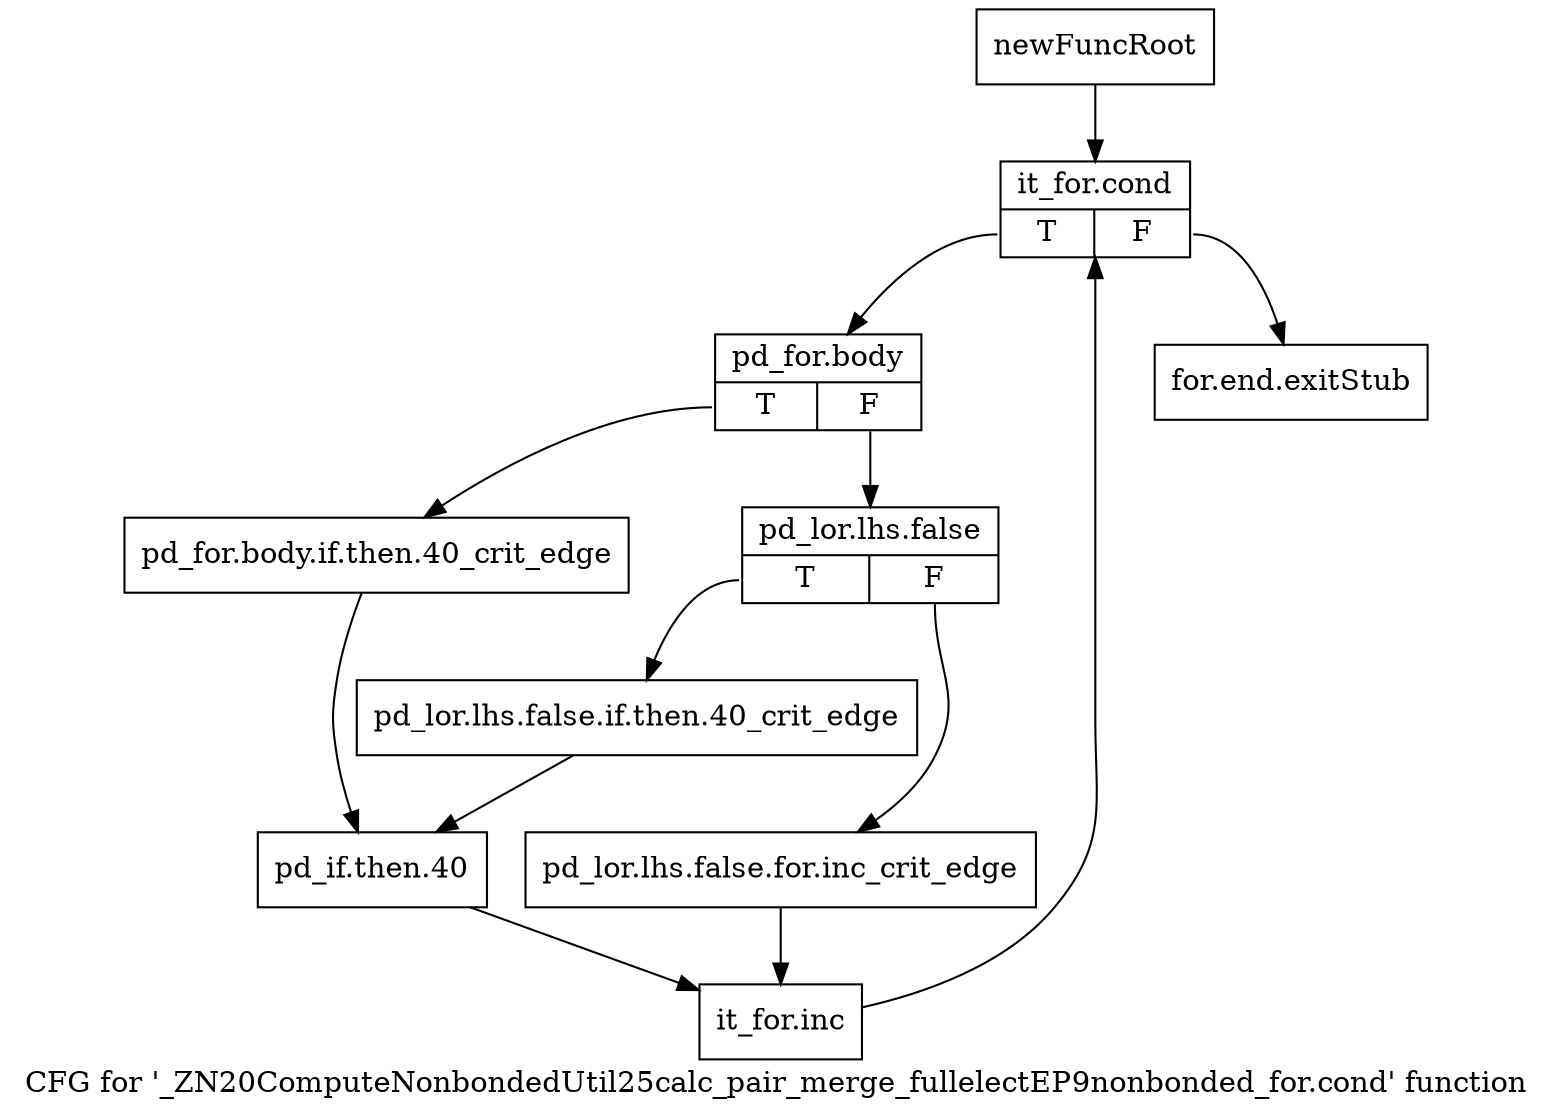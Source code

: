digraph "CFG for '_ZN20ComputeNonbondedUtil25calc_pair_merge_fullelectEP9nonbonded_for.cond' function" {
	label="CFG for '_ZN20ComputeNonbondedUtil25calc_pair_merge_fullelectEP9nonbonded_for.cond' function";

	Node0x245a830 [shape=record,label="{newFuncRoot}"];
	Node0x245a830 -> Node0x245a8d0;
	Node0x245a880 [shape=record,label="{for.end.exitStub}"];
	Node0x245a8d0 [shape=record,label="{it_for.cond|{<s0>T|<s1>F}}"];
	Node0x245a8d0:s0 -> Node0x245a920;
	Node0x245a8d0:s1 -> Node0x245a880;
	Node0x245a920 [shape=record,label="{pd_for.body|{<s0>T|<s1>F}}"];
	Node0x245a920:s0 -> Node0x245aa60;
	Node0x245a920:s1 -> Node0x245a970;
	Node0x245a970 [shape=record,label="{pd_lor.lhs.false|{<s0>T|<s1>F}}"];
	Node0x245a970:s0 -> Node0x245aa10;
	Node0x245a970:s1 -> Node0x245a9c0;
	Node0x245a9c0 [shape=record,label="{pd_lor.lhs.false.for.inc_crit_edge}"];
	Node0x245a9c0 -> Node0x245ab00;
	Node0x245aa10 [shape=record,label="{pd_lor.lhs.false.if.then.40_crit_edge}"];
	Node0x245aa10 -> Node0x245aab0;
	Node0x245aa60 [shape=record,label="{pd_for.body.if.then.40_crit_edge}"];
	Node0x245aa60 -> Node0x245aab0;
	Node0x245aab0 [shape=record,label="{pd_if.then.40}"];
	Node0x245aab0 -> Node0x245ab00;
	Node0x245ab00 [shape=record,label="{it_for.inc}"];
	Node0x245ab00 -> Node0x245a8d0;
}

